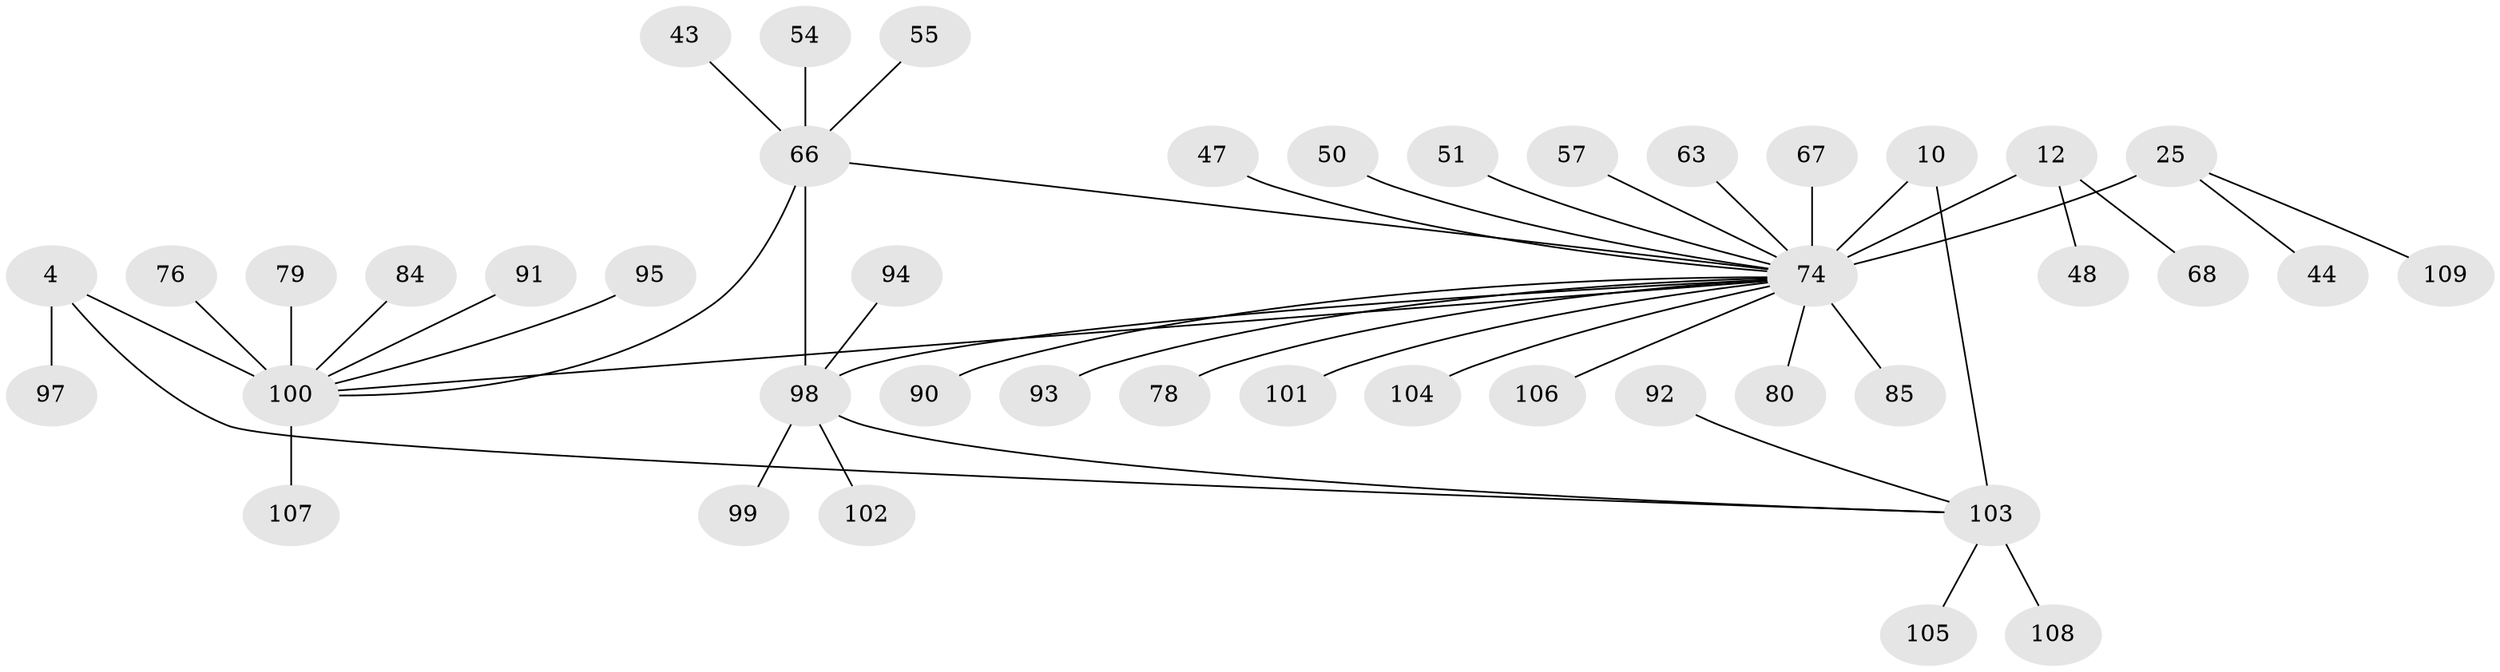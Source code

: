 // original degree distribution, {5: 0.06422018348623854, 9: 0.03669724770642202, 8: 0.03669724770642202, 10: 0.05504587155963303, 7: 0.01834862385321101, 6: 0.01834862385321101, 2: 0.13761467889908258, 1: 0.6055045871559633, 3: 0.027522935779816515}
// Generated by graph-tools (version 1.1) at 2025/57/03/04/25 21:57:44]
// undirected, 43 vertices, 46 edges
graph export_dot {
graph [start="1"]
  node [color=gray90,style=filled];
  4 [super="+1"];
  10 [super="+7"];
  12 [super="+11"];
  25 [super="+23"];
  43;
  44 [super="+27"];
  47;
  48;
  50;
  51;
  54;
  55;
  57;
  63;
  66 [super="+20"];
  67;
  68;
  74 [super="+24+35+39+49+37+40+42"];
  76 [super="+30"];
  78;
  79;
  80;
  84;
  85 [super="+61"];
  90;
  91 [super="+59"];
  92;
  93 [super="+52"];
  94 [super="+32"];
  95;
  97;
  98 [super="+65+73+75+77+83+86"];
  99 [super="+33"];
  100 [super="+64+34+46+62+71"];
  101 [super="+96"];
  102 [super="+53"];
  103 [super="+70+72+87"];
  104 [super="+82"];
  105 [super="+88"];
  106;
  107 [super="+81"];
  108;
  109 [super="+89"];
  4 -- 97;
  4 -- 100 [weight=6];
  4 -- 103;
  10 -- 74 [weight=2];
  10 -- 103 [weight=6];
  12 -- 48;
  12 -- 68;
  12 -- 74 [weight=7];
  25 -- 44;
  25 -- 109;
  25 -- 74 [weight=6];
  43 -- 66;
  47 -- 74;
  50 -- 74;
  51 -- 74;
  54 -- 66;
  55 -- 66;
  57 -- 74;
  63 -- 74;
  66 -- 98 [weight=6];
  66 -- 100;
  66 -- 74;
  67 -- 74;
  74 -- 78;
  74 -- 85 [weight=2];
  74 -- 104;
  74 -- 106;
  74 -- 101;
  74 -- 80;
  74 -- 90;
  74 -- 93;
  74 -- 98;
  74 -- 100 [weight=3];
  76 -- 100;
  79 -- 100;
  84 -- 100;
  91 -- 100;
  92 -- 103;
  94 -- 98;
  95 -- 100;
  98 -- 99;
  98 -- 102;
  98 -- 103;
  100 -- 107;
  103 -- 105;
  103 -- 108;
}
